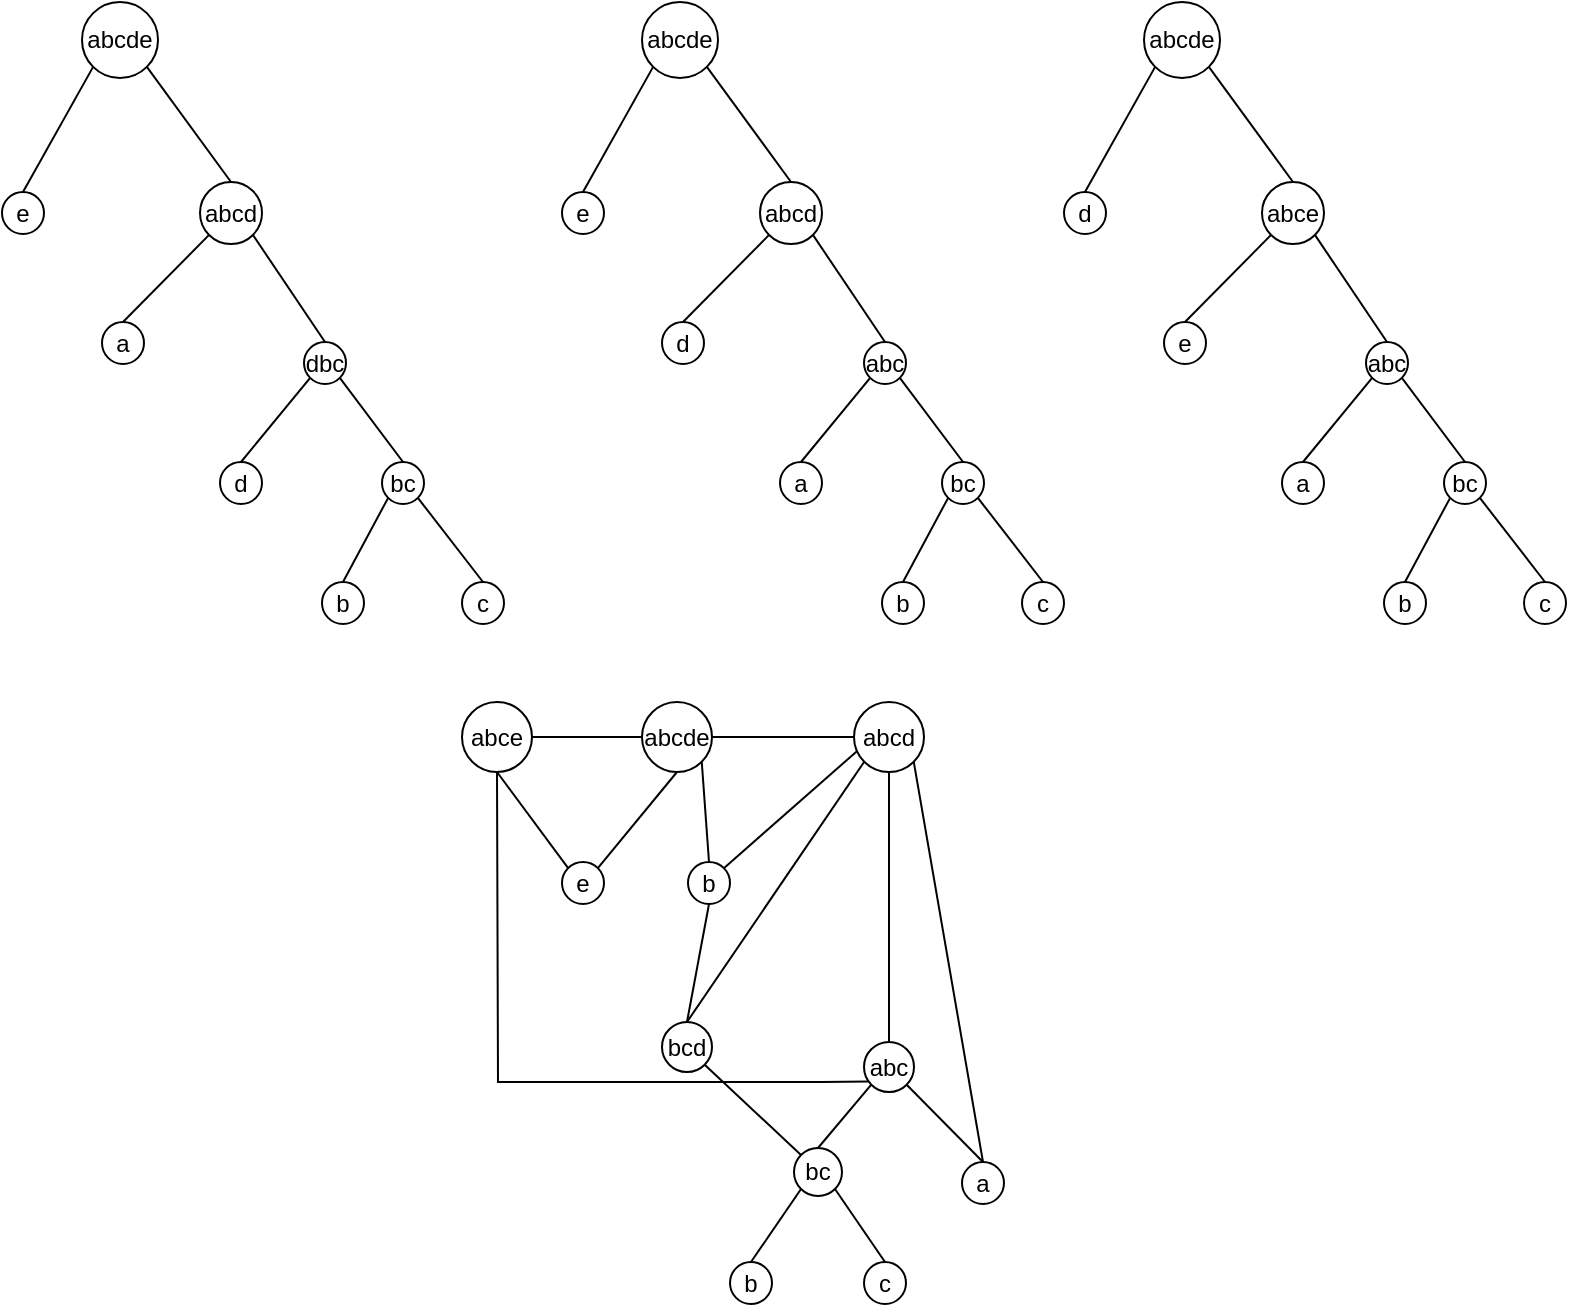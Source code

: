 <mxfile version="24.3.1" type="github">
  <diagram name="Page-1" id="h0j11PAoBNnZOjl50wy9">
    <mxGraphModel dx="1561" dy="1987" grid="1" gridSize="10" guides="1" tooltips="1" connect="1" arrows="1" fold="1" page="1" pageScale="1" pageWidth="850" pageHeight="1100" math="0" shadow="0">
      <root>
        <mxCell id="0" />
        <mxCell id="1" parent="0" />
        <mxCell id="BE0f78BMKFHATQ1xb_2E-21" value="" style="group" vertex="1" connectable="0" parent="1">
          <mxGeometry x="40" y="-1040" width="251" height="311" as="geometry" />
        </mxCell>
        <mxCell id="BE0f78BMKFHATQ1xb_2E-1" value="bc" style="ellipse;whiteSpace=wrap;html=1;aspect=fixed;fontStyle=0" vertex="1" parent="BE0f78BMKFHATQ1xb_2E-21">
          <mxGeometry x="190" y="230" width="21" height="21" as="geometry" />
        </mxCell>
        <mxCell id="BE0f78BMKFHATQ1xb_2E-2" value="dbc" style="ellipse;whiteSpace=wrap;html=1;aspect=fixed;fontStyle=0" vertex="1" parent="BE0f78BMKFHATQ1xb_2E-21">
          <mxGeometry x="151" y="170" width="21" height="21" as="geometry" />
        </mxCell>
        <mxCell id="BE0f78BMKFHATQ1xb_2E-3" value="" style="endArrow=none;html=1;rounded=0;exitX=0.5;exitY=0;exitDx=0;exitDy=0;entryX=1;entryY=1;entryDx=0;entryDy=0;fontStyle=0" edge="1" parent="BE0f78BMKFHATQ1xb_2E-21" source="BE0f78BMKFHATQ1xb_2E-14" target="BE0f78BMKFHATQ1xb_2E-16">
          <mxGeometry width="50" height="50" relative="1" as="geometry">
            <mxPoint x="65" y="235" as="sourcePoint" />
            <mxPoint x="63.073" y="44.304" as="targetPoint" />
          </mxGeometry>
        </mxCell>
        <mxCell id="BE0f78BMKFHATQ1xb_2E-4" value="" style="endArrow=none;html=1;rounded=0;exitX=0.5;exitY=0;exitDx=0;exitDy=0;entryX=0;entryY=1;entryDx=0;entryDy=0;fontStyle=0" edge="1" parent="BE0f78BMKFHATQ1xb_2E-21" source="BE0f78BMKFHATQ1xb_2E-13" target="BE0f78BMKFHATQ1xb_2E-14">
          <mxGeometry width="50" height="50" relative="1" as="geometry">
            <mxPoint x="-75.004" y="227.004" as="sourcePoint" />
            <mxPoint x="-1.996" y="140.996" as="targetPoint" />
          </mxGeometry>
        </mxCell>
        <mxCell id="BE0f78BMKFHATQ1xb_2E-5" value="" style="endArrow=none;html=1;rounded=0;exitX=0.5;exitY=0;exitDx=0;exitDy=0;entryX=0;entryY=1;entryDx=0;entryDy=0;fontStyle=0" edge="1" parent="BE0f78BMKFHATQ1xb_2E-21" source="BE0f78BMKFHATQ1xb_2E-10" target="BE0f78BMKFHATQ1xb_2E-2">
          <mxGeometry width="50" height="50" relative="1" as="geometry">
            <mxPoint x="-38.996" y="335.004" as="sourcePoint" />
            <mxPoint x="90" y="190" as="targetPoint" />
          </mxGeometry>
        </mxCell>
        <mxCell id="BE0f78BMKFHATQ1xb_2E-7" value="" style="endArrow=none;html=1;rounded=0;exitX=0.5;exitY=0;exitDx=0;exitDy=0;entryX=0;entryY=1;entryDx=0;entryDy=0;fontStyle=0" edge="1" parent="BE0f78BMKFHATQ1xb_2E-21" source="BE0f78BMKFHATQ1xb_2E-15" target="BE0f78BMKFHATQ1xb_2E-16">
          <mxGeometry width="50" height="50" relative="1" as="geometry">
            <mxPoint x="65" y="235" as="sourcePoint" />
            <mxPoint x="105.849" y="41.811" as="targetPoint" />
          </mxGeometry>
        </mxCell>
        <mxCell id="BE0f78BMKFHATQ1xb_2E-8" value="" style="endArrow=none;html=1;rounded=0;entryX=0;entryY=1;entryDx=0;entryDy=0;exitX=0.5;exitY=0;exitDx=0;exitDy=0;fontStyle=0" edge="1" parent="BE0f78BMKFHATQ1xb_2E-21" source="BE0f78BMKFHATQ1xb_2E-11" target="BE0f78BMKFHATQ1xb_2E-1">
          <mxGeometry width="50" height="50" relative="1" as="geometry">
            <mxPoint x="127.996" y="227.004" as="sourcePoint" />
            <mxPoint x="115" y="185" as="targetPoint" />
          </mxGeometry>
        </mxCell>
        <mxCell id="BE0f78BMKFHATQ1xb_2E-9" value="" style="endArrow=none;html=1;rounded=0;entryX=1;entryY=1;entryDx=0;entryDy=0;exitX=0.5;exitY=0;exitDx=0;exitDy=0;fontStyle=0" edge="1" parent="BE0f78BMKFHATQ1xb_2E-21" source="BE0f78BMKFHATQ1xb_2E-12" target="BE0f78BMKFHATQ1xb_2E-1">
          <mxGeometry width="50" height="50" relative="1" as="geometry">
            <mxPoint x="295.004" y="230.004" as="sourcePoint" />
            <mxPoint x="115" y="185" as="targetPoint" />
          </mxGeometry>
        </mxCell>
        <mxCell id="BE0f78BMKFHATQ1xb_2E-10" value="&lt;font style=&quot;font-size: 12px;&quot;&gt;d&lt;/font&gt;" style="ellipse;whiteSpace=wrap;html=1;aspect=fixed;fontStyle=0" vertex="1" parent="BE0f78BMKFHATQ1xb_2E-21">
          <mxGeometry x="109" y="230" width="21" height="21" as="geometry" />
        </mxCell>
        <mxCell id="BE0f78BMKFHATQ1xb_2E-11" value="&lt;font style=&quot;font-size: 12px;&quot;&gt;b&lt;/font&gt;" style="ellipse;whiteSpace=wrap;html=1;aspect=fixed;fontStyle=0" vertex="1" parent="BE0f78BMKFHATQ1xb_2E-21">
          <mxGeometry x="160" y="290" width="21" height="21" as="geometry" />
        </mxCell>
        <mxCell id="BE0f78BMKFHATQ1xb_2E-12" value="&lt;font style=&quot;font-size: 12px;&quot;&gt;c&lt;/font&gt;" style="ellipse;whiteSpace=wrap;html=1;aspect=fixed;fontStyle=0" vertex="1" parent="BE0f78BMKFHATQ1xb_2E-21">
          <mxGeometry x="230" y="290" width="21" height="21" as="geometry" />
        </mxCell>
        <mxCell id="BE0f78BMKFHATQ1xb_2E-13" value="a" style="ellipse;whiteSpace=wrap;html=1;aspect=fixed;fontStyle=0" vertex="1" parent="BE0f78BMKFHATQ1xb_2E-21">
          <mxGeometry x="50" y="160" width="21" height="21" as="geometry" />
        </mxCell>
        <mxCell id="BE0f78BMKFHATQ1xb_2E-14" value="abcd" style="ellipse;whiteSpace=wrap;html=1;aspect=fixed;fontStyle=0" vertex="1" parent="BE0f78BMKFHATQ1xb_2E-21">
          <mxGeometry x="99" y="90" width="31" height="31" as="geometry" />
        </mxCell>
        <mxCell id="BE0f78BMKFHATQ1xb_2E-15" value="&lt;font style=&quot;font-size: 12px;&quot;&gt;e&lt;/font&gt;" style="ellipse;whiteSpace=wrap;html=1;aspect=fixed;fontStyle=0" vertex="1" parent="BE0f78BMKFHATQ1xb_2E-21">
          <mxGeometry y="95" width="21" height="21" as="geometry" />
        </mxCell>
        <mxCell id="BE0f78BMKFHATQ1xb_2E-16" value="&lt;font style=&quot;font-size: 12px;&quot;&gt;abcde&lt;/font&gt;" style="ellipse;whiteSpace=wrap;html=1;aspect=fixed;fontStyle=0" vertex="1" parent="BE0f78BMKFHATQ1xb_2E-21">
          <mxGeometry x="40" width="38" height="38" as="geometry" />
        </mxCell>
        <mxCell id="BE0f78BMKFHATQ1xb_2E-17" value="" style="endArrow=none;html=1;rounded=0;entryX=1;entryY=1;entryDx=0;entryDy=0;exitX=0.5;exitY=0;exitDx=0;exitDy=0;fontStyle=0" edge="1" parent="BE0f78BMKFHATQ1xb_2E-21" source="BE0f78BMKFHATQ1xb_2E-2" target="BE0f78BMKFHATQ1xb_2E-14">
          <mxGeometry width="50" height="50" relative="1" as="geometry">
            <mxPoint x="55" y="213" as="sourcePoint" />
            <mxPoint x="105" y="163" as="targetPoint" />
          </mxGeometry>
        </mxCell>
        <mxCell id="BE0f78BMKFHATQ1xb_2E-19" value="" style="endArrow=none;html=1;rounded=0;entryX=1;entryY=1;entryDx=0;entryDy=0;exitX=0.5;exitY=0;exitDx=0;exitDy=0;fontStyle=0" edge="1" parent="BE0f78BMKFHATQ1xb_2E-21" source="BE0f78BMKFHATQ1xb_2E-1" target="BE0f78BMKFHATQ1xb_2E-2">
          <mxGeometry width="50" height="50" relative="1" as="geometry">
            <mxPoint x="150" y="280" as="sourcePoint" />
            <mxPoint x="200" y="230" as="targetPoint" />
          </mxGeometry>
        </mxCell>
        <mxCell id="BE0f78BMKFHATQ1xb_2E-22" value="" style="group" vertex="1" connectable="0" parent="1">
          <mxGeometry x="320" y="-1040" width="251" height="311" as="geometry" />
        </mxCell>
        <mxCell id="BE0f78BMKFHATQ1xb_2E-23" value="bc" style="ellipse;whiteSpace=wrap;html=1;aspect=fixed;fontStyle=0" vertex="1" parent="BE0f78BMKFHATQ1xb_2E-22">
          <mxGeometry x="190" y="230" width="21" height="21" as="geometry" />
        </mxCell>
        <mxCell id="BE0f78BMKFHATQ1xb_2E-24" value="abc" style="ellipse;whiteSpace=wrap;html=1;aspect=fixed;fontStyle=0" vertex="1" parent="BE0f78BMKFHATQ1xb_2E-22">
          <mxGeometry x="151" y="170" width="21" height="21" as="geometry" />
        </mxCell>
        <mxCell id="BE0f78BMKFHATQ1xb_2E-25" value="" style="endArrow=none;html=1;rounded=0;exitX=0.5;exitY=0;exitDx=0;exitDy=0;entryX=1;entryY=1;entryDx=0;entryDy=0;fontStyle=0" edge="1" parent="BE0f78BMKFHATQ1xb_2E-22" source="BE0f78BMKFHATQ1xb_2E-35" target="BE0f78BMKFHATQ1xb_2E-37">
          <mxGeometry width="50" height="50" relative="1" as="geometry">
            <mxPoint x="65" y="235" as="sourcePoint" />
            <mxPoint x="63.073" y="44.304" as="targetPoint" />
          </mxGeometry>
        </mxCell>
        <mxCell id="BE0f78BMKFHATQ1xb_2E-26" value="" style="endArrow=none;html=1;rounded=0;exitX=0.5;exitY=0;exitDx=0;exitDy=0;entryX=0;entryY=1;entryDx=0;entryDy=0;fontStyle=0" edge="1" parent="BE0f78BMKFHATQ1xb_2E-22" source="BE0f78BMKFHATQ1xb_2E-34" target="BE0f78BMKFHATQ1xb_2E-35">
          <mxGeometry width="50" height="50" relative="1" as="geometry">
            <mxPoint x="-75.004" y="227.004" as="sourcePoint" />
            <mxPoint x="-1.996" y="140.996" as="targetPoint" />
          </mxGeometry>
        </mxCell>
        <mxCell id="BE0f78BMKFHATQ1xb_2E-27" value="" style="endArrow=none;html=1;rounded=0;exitX=0.5;exitY=0;exitDx=0;exitDy=0;entryX=0;entryY=1;entryDx=0;entryDy=0;fontStyle=0" edge="1" parent="BE0f78BMKFHATQ1xb_2E-22" source="BE0f78BMKFHATQ1xb_2E-31" target="BE0f78BMKFHATQ1xb_2E-24">
          <mxGeometry width="50" height="50" relative="1" as="geometry">
            <mxPoint x="-38.996" y="335.004" as="sourcePoint" />
            <mxPoint x="90" y="190" as="targetPoint" />
          </mxGeometry>
        </mxCell>
        <mxCell id="BE0f78BMKFHATQ1xb_2E-28" value="" style="endArrow=none;html=1;rounded=0;exitX=0.5;exitY=0;exitDx=0;exitDy=0;entryX=0;entryY=1;entryDx=0;entryDy=0;fontStyle=0" edge="1" parent="BE0f78BMKFHATQ1xb_2E-22" source="BE0f78BMKFHATQ1xb_2E-36" target="BE0f78BMKFHATQ1xb_2E-37">
          <mxGeometry width="50" height="50" relative="1" as="geometry">
            <mxPoint x="65" y="235" as="sourcePoint" />
            <mxPoint x="105.849" y="41.811" as="targetPoint" />
          </mxGeometry>
        </mxCell>
        <mxCell id="BE0f78BMKFHATQ1xb_2E-29" value="" style="endArrow=none;html=1;rounded=0;entryX=0;entryY=1;entryDx=0;entryDy=0;exitX=0.5;exitY=0;exitDx=0;exitDy=0;fontStyle=0" edge="1" parent="BE0f78BMKFHATQ1xb_2E-22" source="BE0f78BMKFHATQ1xb_2E-32" target="BE0f78BMKFHATQ1xb_2E-23">
          <mxGeometry width="50" height="50" relative="1" as="geometry">
            <mxPoint x="127.996" y="227.004" as="sourcePoint" />
            <mxPoint x="115" y="185" as="targetPoint" />
          </mxGeometry>
        </mxCell>
        <mxCell id="BE0f78BMKFHATQ1xb_2E-30" value="" style="endArrow=none;html=1;rounded=0;entryX=1;entryY=1;entryDx=0;entryDy=0;exitX=0.5;exitY=0;exitDx=0;exitDy=0;fontStyle=0" edge="1" parent="BE0f78BMKFHATQ1xb_2E-22" source="BE0f78BMKFHATQ1xb_2E-33" target="BE0f78BMKFHATQ1xb_2E-23">
          <mxGeometry width="50" height="50" relative="1" as="geometry">
            <mxPoint x="295.004" y="230.004" as="sourcePoint" />
            <mxPoint x="115" y="185" as="targetPoint" />
          </mxGeometry>
        </mxCell>
        <mxCell id="BE0f78BMKFHATQ1xb_2E-31" value="&lt;font style=&quot;font-size: 12px;&quot;&gt;a&lt;/font&gt;" style="ellipse;whiteSpace=wrap;html=1;aspect=fixed;fontStyle=0" vertex="1" parent="BE0f78BMKFHATQ1xb_2E-22">
          <mxGeometry x="109" y="230" width="21" height="21" as="geometry" />
        </mxCell>
        <mxCell id="BE0f78BMKFHATQ1xb_2E-32" value="&lt;font style=&quot;font-size: 12px;&quot;&gt;b&lt;/font&gt;" style="ellipse;whiteSpace=wrap;html=1;aspect=fixed;fontStyle=0" vertex="1" parent="BE0f78BMKFHATQ1xb_2E-22">
          <mxGeometry x="160" y="290" width="21" height="21" as="geometry" />
        </mxCell>
        <mxCell id="BE0f78BMKFHATQ1xb_2E-33" value="&lt;font style=&quot;font-size: 12px;&quot;&gt;c&lt;/font&gt;" style="ellipse;whiteSpace=wrap;html=1;aspect=fixed;fontStyle=0" vertex="1" parent="BE0f78BMKFHATQ1xb_2E-22">
          <mxGeometry x="230" y="290" width="21" height="21" as="geometry" />
        </mxCell>
        <mxCell id="BE0f78BMKFHATQ1xb_2E-34" value="d" style="ellipse;whiteSpace=wrap;html=1;aspect=fixed;fontStyle=0" vertex="1" parent="BE0f78BMKFHATQ1xb_2E-22">
          <mxGeometry x="50" y="160" width="21" height="21" as="geometry" />
        </mxCell>
        <mxCell id="BE0f78BMKFHATQ1xb_2E-35" value="abcd" style="ellipse;whiteSpace=wrap;html=1;aspect=fixed;fontStyle=0" vertex="1" parent="BE0f78BMKFHATQ1xb_2E-22">
          <mxGeometry x="99" y="90" width="31" height="31" as="geometry" />
        </mxCell>
        <mxCell id="BE0f78BMKFHATQ1xb_2E-36" value="&lt;font style=&quot;font-size: 12px;&quot;&gt;e&lt;/font&gt;" style="ellipse;whiteSpace=wrap;html=1;aspect=fixed;fontStyle=0" vertex="1" parent="BE0f78BMKFHATQ1xb_2E-22">
          <mxGeometry y="95" width="21" height="21" as="geometry" />
        </mxCell>
        <mxCell id="BE0f78BMKFHATQ1xb_2E-37" value="&lt;font style=&quot;font-size: 12px;&quot;&gt;abcde&lt;/font&gt;" style="ellipse;whiteSpace=wrap;html=1;aspect=fixed;fontStyle=0" vertex="1" parent="BE0f78BMKFHATQ1xb_2E-22">
          <mxGeometry x="40" width="38" height="38" as="geometry" />
        </mxCell>
        <mxCell id="BE0f78BMKFHATQ1xb_2E-38" value="" style="endArrow=none;html=1;rounded=0;entryX=1;entryY=1;entryDx=0;entryDy=0;exitX=0.5;exitY=0;exitDx=0;exitDy=0;fontStyle=0" edge="1" parent="BE0f78BMKFHATQ1xb_2E-22" source="BE0f78BMKFHATQ1xb_2E-24" target="BE0f78BMKFHATQ1xb_2E-35">
          <mxGeometry width="50" height="50" relative="1" as="geometry">
            <mxPoint x="55" y="213" as="sourcePoint" />
            <mxPoint x="105" y="163" as="targetPoint" />
          </mxGeometry>
        </mxCell>
        <mxCell id="BE0f78BMKFHATQ1xb_2E-39" value="" style="endArrow=none;html=1;rounded=0;entryX=1;entryY=1;entryDx=0;entryDy=0;exitX=0.5;exitY=0;exitDx=0;exitDy=0;fontStyle=0" edge="1" parent="BE0f78BMKFHATQ1xb_2E-22" source="BE0f78BMKFHATQ1xb_2E-23" target="BE0f78BMKFHATQ1xb_2E-24">
          <mxGeometry width="50" height="50" relative="1" as="geometry">
            <mxPoint x="150" y="280" as="sourcePoint" />
            <mxPoint x="200" y="230" as="targetPoint" />
          </mxGeometry>
        </mxCell>
        <mxCell id="BE0f78BMKFHATQ1xb_2E-40" value="" style="group" vertex="1" connectable="0" parent="1">
          <mxGeometry x="571" y="-1040" width="251" height="311" as="geometry" />
        </mxCell>
        <mxCell id="BE0f78BMKFHATQ1xb_2E-41" value="bc" style="ellipse;whiteSpace=wrap;html=1;aspect=fixed;fontStyle=0" vertex="1" parent="BE0f78BMKFHATQ1xb_2E-40">
          <mxGeometry x="190" y="230" width="21" height="21" as="geometry" />
        </mxCell>
        <mxCell id="BE0f78BMKFHATQ1xb_2E-42" value="abc" style="ellipse;whiteSpace=wrap;html=1;aspect=fixed;fontStyle=0" vertex="1" parent="BE0f78BMKFHATQ1xb_2E-40">
          <mxGeometry x="151" y="170" width="21" height="21" as="geometry" />
        </mxCell>
        <mxCell id="BE0f78BMKFHATQ1xb_2E-43" value="" style="endArrow=none;html=1;rounded=0;exitX=0.5;exitY=0;exitDx=0;exitDy=0;entryX=1;entryY=1;entryDx=0;entryDy=0;fontStyle=0" edge="1" parent="BE0f78BMKFHATQ1xb_2E-40" source="BE0f78BMKFHATQ1xb_2E-53" target="BE0f78BMKFHATQ1xb_2E-55">
          <mxGeometry width="50" height="50" relative="1" as="geometry">
            <mxPoint x="65" y="235" as="sourcePoint" />
            <mxPoint x="63.073" y="44.304" as="targetPoint" />
          </mxGeometry>
        </mxCell>
        <mxCell id="BE0f78BMKFHATQ1xb_2E-44" value="" style="endArrow=none;html=1;rounded=0;exitX=0.5;exitY=0;exitDx=0;exitDy=0;entryX=0;entryY=1;entryDx=0;entryDy=0;fontStyle=0" edge="1" parent="BE0f78BMKFHATQ1xb_2E-40" source="BE0f78BMKFHATQ1xb_2E-52" target="BE0f78BMKFHATQ1xb_2E-53">
          <mxGeometry width="50" height="50" relative="1" as="geometry">
            <mxPoint x="-75.004" y="227.004" as="sourcePoint" />
            <mxPoint x="-1.996" y="140.996" as="targetPoint" />
          </mxGeometry>
        </mxCell>
        <mxCell id="BE0f78BMKFHATQ1xb_2E-45" value="" style="endArrow=none;html=1;rounded=0;exitX=0.5;exitY=0;exitDx=0;exitDy=0;entryX=0;entryY=1;entryDx=0;entryDy=0;fontStyle=0" edge="1" parent="BE0f78BMKFHATQ1xb_2E-40" source="BE0f78BMKFHATQ1xb_2E-49" target="BE0f78BMKFHATQ1xb_2E-42">
          <mxGeometry width="50" height="50" relative="1" as="geometry">
            <mxPoint x="-38.996" y="335.004" as="sourcePoint" />
            <mxPoint x="90" y="190" as="targetPoint" />
          </mxGeometry>
        </mxCell>
        <mxCell id="BE0f78BMKFHATQ1xb_2E-46" value="" style="endArrow=none;html=1;rounded=0;exitX=0.5;exitY=0;exitDx=0;exitDy=0;entryX=0;entryY=1;entryDx=0;entryDy=0;fontStyle=0" edge="1" parent="BE0f78BMKFHATQ1xb_2E-40" source="BE0f78BMKFHATQ1xb_2E-54" target="BE0f78BMKFHATQ1xb_2E-55">
          <mxGeometry width="50" height="50" relative="1" as="geometry">
            <mxPoint x="65" y="235" as="sourcePoint" />
            <mxPoint x="105.849" y="41.811" as="targetPoint" />
          </mxGeometry>
        </mxCell>
        <mxCell id="BE0f78BMKFHATQ1xb_2E-47" value="" style="endArrow=none;html=1;rounded=0;entryX=0;entryY=1;entryDx=0;entryDy=0;exitX=0.5;exitY=0;exitDx=0;exitDy=0;fontStyle=0" edge="1" parent="BE0f78BMKFHATQ1xb_2E-40" source="BE0f78BMKFHATQ1xb_2E-50" target="BE0f78BMKFHATQ1xb_2E-41">
          <mxGeometry width="50" height="50" relative="1" as="geometry">
            <mxPoint x="127.996" y="227.004" as="sourcePoint" />
            <mxPoint x="115" y="185" as="targetPoint" />
          </mxGeometry>
        </mxCell>
        <mxCell id="BE0f78BMKFHATQ1xb_2E-48" value="" style="endArrow=none;html=1;rounded=0;entryX=1;entryY=1;entryDx=0;entryDy=0;exitX=0.5;exitY=0;exitDx=0;exitDy=0;fontStyle=0" edge="1" parent="BE0f78BMKFHATQ1xb_2E-40" source="BE0f78BMKFHATQ1xb_2E-51" target="BE0f78BMKFHATQ1xb_2E-41">
          <mxGeometry width="50" height="50" relative="1" as="geometry">
            <mxPoint x="295.004" y="230.004" as="sourcePoint" />
            <mxPoint x="115" y="185" as="targetPoint" />
          </mxGeometry>
        </mxCell>
        <mxCell id="BE0f78BMKFHATQ1xb_2E-49" value="&lt;font style=&quot;font-size: 12px;&quot;&gt;a&lt;/font&gt;" style="ellipse;whiteSpace=wrap;html=1;aspect=fixed;fontStyle=0" vertex="1" parent="BE0f78BMKFHATQ1xb_2E-40">
          <mxGeometry x="109" y="230" width="21" height="21" as="geometry" />
        </mxCell>
        <mxCell id="BE0f78BMKFHATQ1xb_2E-50" value="&lt;font style=&quot;font-size: 12px;&quot;&gt;b&lt;/font&gt;" style="ellipse;whiteSpace=wrap;html=1;aspect=fixed;fontStyle=0" vertex="1" parent="BE0f78BMKFHATQ1xb_2E-40">
          <mxGeometry x="160" y="290" width="21" height="21" as="geometry" />
        </mxCell>
        <mxCell id="BE0f78BMKFHATQ1xb_2E-51" value="&lt;font style=&quot;font-size: 12px;&quot;&gt;c&lt;/font&gt;" style="ellipse;whiteSpace=wrap;html=1;aspect=fixed;fontStyle=0" vertex="1" parent="BE0f78BMKFHATQ1xb_2E-40">
          <mxGeometry x="230" y="290" width="21" height="21" as="geometry" />
        </mxCell>
        <mxCell id="BE0f78BMKFHATQ1xb_2E-52" value="e" style="ellipse;whiteSpace=wrap;html=1;aspect=fixed;fontStyle=0" vertex="1" parent="BE0f78BMKFHATQ1xb_2E-40">
          <mxGeometry x="50" y="160" width="21" height="21" as="geometry" />
        </mxCell>
        <mxCell id="BE0f78BMKFHATQ1xb_2E-53" value="abce" style="ellipse;whiteSpace=wrap;html=1;aspect=fixed;fontStyle=0" vertex="1" parent="BE0f78BMKFHATQ1xb_2E-40">
          <mxGeometry x="99" y="90" width="31" height="31" as="geometry" />
        </mxCell>
        <mxCell id="BE0f78BMKFHATQ1xb_2E-54" value="&lt;font style=&quot;font-size: 12px;&quot;&gt;d&lt;/font&gt;" style="ellipse;whiteSpace=wrap;html=1;aspect=fixed;fontStyle=0" vertex="1" parent="BE0f78BMKFHATQ1xb_2E-40">
          <mxGeometry y="95" width="21" height="21" as="geometry" />
        </mxCell>
        <mxCell id="BE0f78BMKFHATQ1xb_2E-55" value="&lt;font style=&quot;font-size: 12px;&quot;&gt;abcde&lt;/font&gt;" style="ellipse;whiteSpace=wrap;html=1;aspect=fixed;fontStyle=0" vertex="1" parent="BE0f78BMKFHATQ1xb_2E-40">
          <mxGeometry x="40" width="38" height="38" as="geometry" />
        </mxCell>
        <mxCell id="BE0f78BMKFHATQ1xb_2E-56" value="" style="endArrow=none;html=1;rounded=0;entryX=1;entryY=1;entryDx=0;entryDy=0;exitX=0.5;exitY=0;exitDx=0;exitDy=0;fontStyle=0" edge="1" parent="BE0f78BMKFHATQ1xb_2E-40" source="BE0f78BMKFHATQ1xb_2E-42" target="BE0f78BMKFHATQ1xb_2E-53">
          <mxGeometry width="50" height="50" relative="1" as="geometry">
            <mxPoint x="55" y="213" as="sourcePoint" />
            <mxPoint x="105" y="163" as="targetPoint" />
          </mxGeometry>
        </mxCell>
        <mxCell id="BE0f78BMKFHATQ1xb_2E-57" value="" style="endArrow=none;html=1;rounded=0;entryX=1;entryY=1;entryDx=0;entryDy=0;exitX=0.5;exitY=0;exitDx=0;exitDy=0;fontStyle=0" edge="1" parent="BE0f78BMKFHATQ1xb_2E-40" source="BE0f78BMKFHATQ1xb_2E-41" target="BE0f78BMKFHATQ1xb_2E-42">
          <mxGeometry width="50" height="50" relative="1" as="geometry">
            <mxPoint x="150" y="280" as="sourcePoint" />
            <mxPoint x="200" y="230" as="targetPoint" />
          </mxGeometry>
        </mxCell>
        <mxCell id="BE0f78BMKFHATQ1xb_2E-59" value="bc" style="ellipse;whiteSpace=wrap;html=1;aspect=fixed;fontStyle=0" vertex="1" parent="1">
          <mxGeometry x="436" y="-467" width="24" height="24" as="geometry" />
        </mxCell>
        <mxCell id="BE0f78BMKFHATQ1xb_2E-60" value="abc" style="ellipse;whiteSpace=wrap;html=1;aspect=fixed;fontStyle=0" vertex="1" parent="1">
          <mxGeometry x="471" y="-520" width="25" height="25" as="geometry" />
        </mxCell>
        <mxCell id="BE0f78BMKFHATQ1xb_2E-61" value="" style="endArrow=none;html=1;rounded=0;exitX=0;exitY=0.5;exitDx=0;exitDy=0;entryX=1;entryY=0.5;entryDx=0;entryDy=0;fontStyle=0" edge="1" parent="1" source="BE0f78BMKFHATQ1xb_2E-71" target="BE0f78BMKFHATQ1xb_2E-73">
          <mxGeometry width="50" height="50" relative="1" as="geometry">
            <mxPoint x="385" y="-455" as="sourcePoint" />
            <mxPoint x="383.073" y="-645.696" as="targetPoint" />
          </mxGeometry>
        </mxCell>
        <mxCell id="BE0f78BMKFHATQ1xb_2E-62" value="" style="endArrow=none;html=1;rounded=0;exitX=0.5;exitY=0;exitDx=0;exitDy=0;entryX=0;entryY=1;entryDx=0;entryDy=0;fontStyle=0" edge="1" parent="1" source="BE0f78BMKFHATQ1xb_2E-70" target="BE0f78BMKFHATQ1xb_2E-71">
          <mxGeometry width="50" height="50" relative="1" as="geometry">
            <mxPoint x="244.996" y="-462.996" as="sourcePoint" />
            <mxPoint x="318.004" y="-549.004" as="targetPoint" />
          </mxGeometry>
        </mxCell>
        <mxCell id="BE0f78BMKFHATQ1xb_2E-63" value="" style="endArrow=none;html=1;rounded=0;exitX=0.5;exitY=0;exitDx=0;exitDy=0;entryX=1;entryY=1;entryDx=0;entryDy=0;fontStyle=0" edge="1" parent="1" source="BE0f78BMKFHATQ1xb_2E-67" target="BE0f78BMKFHATQ1xb_2E-60">
          <mxGeometry width="50" height="50" relative="1" as="geometry">
            <mxPoint x="372.004" y="-354.996" as="sourcePoint" />
            <mxPoint x="567.126" y="-490.126" as="targetPoint" />
          </mxGeometry>
        </mxCell>
        <mxCell id="BE0f78BMKFHATQ1xb_2E-64" value="" style="endArrow=none;html=1;rounded=0;exitX=1;exitY=0.5;exitDx=0;exitDy=0;entryX=0;entryY=0.5;entryDx=0;entryDy=0;fontStyle=0" edge="1" parent="1" source="BE0f78BMKFHATQ1xb_2E-72" target="BE0f78BMKFHATQ1xb_2E-73">
          <mxGeometry width="50" height="50" relative="1" as="geometry">
            <mxPoint x="385" y="-455" as="sourcePoint" />
            <mxPoint x="425.849" y="-648.189" as="targetPoint" />
          </mxGeometry>
        </mxCell>
        <mxCell id="BE0f78BMKFHATQ1xb_2E-65" value="" style="endArrow=none;html=1;rounded=0;entryX=0;entryY=1;entryDx=0;entryDy=0;exitX=0.5;exitY=0;exitDx=0;exitDy=0;fontStyle=0" edge="1" parent="1" source="BE0f78BMKFHATQ1xb_2E-68" target="BE0f78BMKFHATQ1xb_2E-59">
          <mxGeometry width="50" height="50" relative="1" as="geometry">
            <mxPoint x="447.996" y="-462.996" as="sourcePoint" />
            <mxPoint x="435" y="-505" as="targetPoint" />
          </mxGeometry>
        </mxCell>
        <mxCell id="BE0f78BMKFHATQ1xb_2E-66" value="" style="endArrow=none;html=1;rounded=0;entryX=1;entryY=1;entryDx=0;entryDy=0;exitX=0.5;exitY=0;exitDx=0;exitDy=0;fontStyle=0" edge="1" parent="1" source="BE0f78BMKFHATQ1xb_2E-69" target="BE0f78BMKFHATQ1xb_2E-59">
          <mxGeometry width="50" height="50" relative="1" as="geometry">
            <mxPoint x="615.004" y="-459.996" as="sourcePoint" />
            <mxPoint x="435" y="-505" as="targetPoint" />
          </mxGeometry>
        </mxCell>
        <mxCell id="BE0f78BMKFHATQ1xb_2E-67" value="&lt;font style=&quot;font-size: 12px;&quot;&gt;a&lt;/font&gt;" style="ellipse;whiteSpace=wrap;html=1;aspect=fixed;fontStyle=0" vertex="1" parent="1">
          <mxGeometry x="520" y="-460" width="21" height="21" as="geometry" />
        </mxCell>
        <mxCell id="BE0f78BMKFHATQ1xb_2E-68" value="&lt;font style=&quot;font-size: 12px;&quot;&gt;b&lt;/font&gt;" style="ellipse;whiteSpace=wrap;html=1;aspect=fixed;fontStyle=0" vertex="1" parent="1">
          <mxGeometry x="404" y="-410" width="21" height="21" as="geometry" />
        </mxCell>
        <mxCell id="BE0f78BMKFHATQ1xb_2E-69" value="&lt;font style=&quot;font-size: 12px;&quot;&gt;c&lt;/font&gt;" style="ellipse;whiteSpace=wrap;html=1;aspect=fixed;fontStyle=0" vertex="1" parent="1">
          <mxGeometry x="471" y="-410" width="21" height="21" as="geometry" />
        </mxCell>
        <mxCell id="BE0f78BMKFHATQ1xb_2E-70" value="bcd" style="ellipse;whiteSpace=wrap;html=1;aspect=fixed;fontStyle=0" vertex="1" parent="1">
          <mxGeometry x="370" y="-530" width="25" height="25" as="geometry" />
        </mxCell>
        <mxCell id="BE0f78BMKFHATQ1xb_2E-71" value="abcd" style="ellipse;whiteSpace=wrap;html=1;aspect=fixed;fontStyle=0" vertex="1" parent="1">
          <mxGeometry x="466" y="-690" width="35" height="35" as="geometry" />
        </mxCell>
        <mxCell id="BE0f78BMKFHATQ1xb_2E-72" value="&lt;font style=&quot;font-size: 12px;&quot;&gt;abce&lt;/font&gt;" style="ellipse;whiteSpace=wrap;html=1;aspect=fixed;fontStyle=0" vertex="1" parent="1">
          <mxGeometry x="270" y="-690" width="35" height="35" as="geometry" />
        </mxCell>
        <mxCell id="BE0f78BMKFHATQ1xb_2E-73" value="&lt;font style=&quot;font-size: 12px;&quot;&gt;abcde&lt;/font&gt;" style="ellipse;whiteSpace=wrap;html=1;aspect=fixed;fontStyle=0" vertex="1" parent="1">
          <mxGeometry x="360" y="-690" width="35" height="35" as="geometry" />
        </mxCell>
        <mxCell id="BE0f78BMKFHATQ1xb_2E-74" value="" style="endArrow=none;html=1;rounded=0;entryX=0.5;entryY=1;entryDx=0;entryDy=0;exitX=0.5;exitY=0;exitDx=0;exitDy=0;fontStyle=0" edge="1" parent="1" source="BE0f78BMKFHATQ1xb_2E-60" target="BE0f78BMKFHATQ1xb_2E-71">
          <mxGeometry width="50" height="50" relative="1" as="geometry">
            <mxPoint x="375" y="-477" as="sourcePoint" />
            <mxPoint x="425" y="-527" as="targetPoint" />
          </mxGeometry>
        </mxCell>
        <mxCell id="BE0f78BMKFHATQ1xb_2E-75" value="" style="endArrow=none;html=1;rounded=0;entryX=0;entryY=1;entryDx=0;entryDy=0;exitX=0.5;exitY=0;exitDx=0;exitDy=0;fontStyle=0" edge="1" parent="1" source="BE0f78BMKFHATQ1xb_2E-59" target="BE0f78BMKFHATQ1xb_2E-60">
          <mxGeometry width="50" height="50" relative="1" as="geometry">
            <mxPoint x="470" y="-410" as="sourcePoint" />
            <mxPoint x="520" y="-460" as="targetPoint" />
          </mxGeometry>
        </mxCell>
        <mxCell id="BE0f78BMKFHATQ1xb_2E-76" value="" style="endArrow=none;html=1;rounded=0;entryX=1;entryY=1;entryDx=0;entryDy=0;exitX=0.5;exitY=0;exitDx=0;exitDy=0;" edge="1" parent="1" source="BE0f78BMKFHATQ1xb_2E-67" target="BE0f78BMKFHATQ1xb_2E-71">
          <mxGeometry width="50" height="50" relative="1" as="geometry">
            <mxPoint x="390" y="-530" as="sourcePoint" />
            <mxPoint x="440" y="-580" as="targetPoint" />
          </mxGeometry>
        </mxCell>
        <mxCell id="BE0f78BMKFHATQ1xb_2E-77" value="&lt;font style=&quot;font-size: 12px;&quot;&gt;e&lt;/font&gt;" style="ellipse;whiteSpace=wrap;html=1;aspect=fixed;fontStyle=0" vertex="1" parent="1">
          <mxGeometry x="320" y="-610" width="21" height="21" as="geometry" />
        </mxCell>
        <mxCell id="BE0f78BMKFHATQ1xb_2E-78" value="" style="endArrow=none;html=1;rounded=0;exitX=0;exitY=0;exitDx=0;exitDy=0;entryX=0.5;entryY=1;entryDx=0;entryDy=0;" edge="1" parent="1" source="BE0f78BMKFHATQ1xb_2E-77" target="BE0f78BMKFHATQ1xb_2E-72">
          <mxGeometry width="50" height="50" relative="1" as="geometry">
            <mxPoint x="250" y="-610" as="sourcePoint" />
            <mxPoint x="300" y="-660" as="targetPoint" />
          </mxGeometry>
        </mxCell>
        <mxCell id="BE0f78BMKFHATQ1xb_2E-79" value="" style="endArrow=none;html=1;rounded=0;entryX=0.5;entryY=1;entryDx=0;entryDy=0;exitX=1;exitY=0;exitDx=0;exitDy=0;" edge="1" parent="1" source="BE0f78BMKFHATQ1xb_2E-77" target="BE0f78BMKFHATQ1xb_2E-73">
          <mxGeometry width="50" height="50" relative="1" as="geometry">
            <mxPoint x="330" y="-600" as="sourcePoint" />
            <mxPoint x="380" y="-650" as="targetPoint" />
          </mxGeometry>
        </mxCell>
        <mxCell id="BE0f78BMKFHATQ1xb_2E-80" value="&lt;font style=&quot;font-size: 12px;&quot;&gt;b&lt;/font&gt;" style="ellipse;whiteSpace=wrap;html=1;aspect=fixed;fontStyle=0" vertex="1" parent="1">
          <mxGeometry x="383" y="-610" width="21" height="21" as="geometry" />
        </mxCell>
        <mxCell id="BE0f78BMKFHATQ1xb_2E-81" value="" style="endArrow=none;html=1;rounded=0;entryX=0.034;entryY=0.71;entryDx=0;entryDy=0;entryPerimeter=0;exitX=1;exitY=0;exitDx=0;exitDy=0;" edge="1" parent="1" source="BE0f78BMKFHATQ1xb_2E-80" target="BE0f78BMKFHATQ1xb_2E-71">
          <mxGeometry width="50" height="50" relative="1" as="geometry">
            <mxPoint x="400" y="-610" as="sourcePoint" />
            <mxPoint x="450" y="-660" as="targetPoint" />
          </mxGeometry>
        </mxCell>
        <mxCell id="BE0f78BMKFHATQ1xb_2E-82" value="" style="endArrow=none;html=1;rounded=0;entryX=1;entryY=1;entryDx=0;entryDy=0;exitX=0.5;exitY=0;exitDx=0;exitDy=0;" edge="1" parent="1" source="BE0f78BMKFHATQ1xb_2E-80" target="BE0f78BMKFHATQ1xb_2E-73">
          <mxGeometry width="50" height="50" relative="1" as="geometry">
            <mxPoint x="350" y="-600" as="sourcePoint" />
            <mxPoint x="400" y="-650" as="targetPoint" />
          </mxGeometry>
        </mxCell>
        <mxCell id="BE0f78BMKFHATQ1xb_2E-83" value="" style="endArrow=none;html=1;rounded=0;entryX=0.5;entryY=1;entryDx=0;entryDy=0;exitX=0.5;exitY=0;exitDx=0;exitDy=0;" edge="1" parent="1" source="BE0f78BMKFHATQ1xb_2E-70" target="BE0f78BMKFHATQ1xb_2E-80">
          <mxGeometry width="50" height="50" relative="1" as="geometry">
            <mxPoint x="340" y="-530" as="sourcePoint" />
            <mxPoint x="390" y="-580" as="targetPoint" />
          </mxGeometry>
        </mxCell>
        <mxCell id="BE0f78BMKFHATQ1xb_2E-84" value="" style="endArrow=none;html=1;rounded=0;entryX=0;entryY=0;entryDx=0;entryDy=0;exitX=1;exitY=1;exitDx=0;exitDy=0;" edge="1" parent="1" source="BE0f78BMKFHATQ1xb_2E-70" target="BE0f78BMKFHATQ1xb_2E-59">
          <mxGeometry width="50" height="50" relative="1" as="geometry">
            <mxPoint x="370" y="-440" as="sourcePoint" />
            <mxPoint x="420" y="-490" as="targetPoint" />
          </mxGeometry>
        </mxCell>
        <mxCell id="BE0f78BMKFHATQ1xb_2E-85" value="" style="endArrow=none;html=1;rounded=0;entryX=0.5;entryY=1;entryDx=0;entryDy=0;exitX=0.096;exitY=0.789;exitDx=0;exitDy=0;exitPerimeter=0;" edge="1" parent="1" source="BE0f78BMKFHATQ1xb_2E-60" target="BE0f78BMKFHATQ1xb_2E-72">
          <mxGeometry width="50" height="50" relative="1" as="geometry">
            <mxPoint x="260" y="-500" as="sourcePoint" />
            <mxPoint x="310" y="-550" as="targetPoint" />
            <Array as="points">
              <mxPoint x="450" y="-500" />
              <mxPoint x="430" y="-500" />
              <mxPoint x="380" y="-500" />
              <mxPoint x="288" y="-500" />
            </Array>
          </mxGeometry>
        </mxCell>
      </root>
    </mxGraphModel>
  </diagram>
</mxfile>
